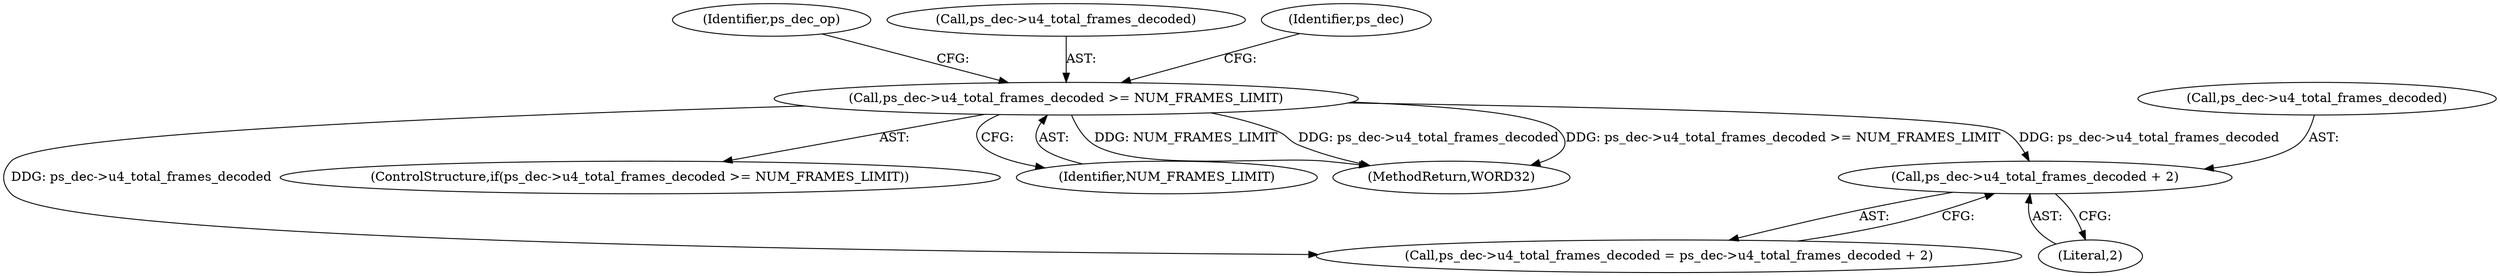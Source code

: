 digraph "0_Android_7109ce3f8f90a28ca9f0ee6e14f6ac5e414c62cf@pointer" {
"1001973" [label="(Call,ps_dec->u4_total_frames_decoded + 2)"];
"1000456" [label="(Call,ps_dec->u4_total_frames_decoded >= NUM_FRAMES_LIMIT)"];
"1000464" [label="(Identifier,ps_dec_op)"];
"1001973" [label="(Call,ps_dec->u4_total_frames_decoded + 2)"];
"1001974" [label="(Call,ps_dec->u4_total_frames_decoded)"];
"1001977" [label="(Literal,2)"];
"1000457" [label="(Call,ps_dec->u4_total_frames_decoded)"];
"1000471" [label="(Identifier,ps_dec)"];
"1001969" [label="(Call,ps_dec->u4_total_frames_decoded = ps_dec->u4_total_frames_decoded + 2)"];
"1000455" [label="(ControlStructure,if(ps_dec->u4_total_frames_decoded >= NUM_FRAMES_LIMIT))"];
"1000460" [label="(Identifier,NUM_FRAMES_LIMIT)"];
"1000456" [label="(Call,ps_dec->u4_total_frames_decoded >= NUM_FRAMES_LIMIT)"];
"1002160" [label="(MethodReturn,WORD32)"];
"1001973" -> "1001969"  [label="AST: "];
"1001973" -> "1001977"  [label="CFG: "];
"1001974" -> "1001973"  [label="AST: "];
"1001977" -> "1001973"  [label="AST: "];
"1001969" -> "1001973"  [label="CFG: "];
"1000456" -> "1001973"  [label="DDG: ps_dec->u4_total_frames_decoded"];
"1000456" -> "1000455"  [label="AST: "];
"1000456" -> "1000460"  [label="CFG: "];
"1000457" -> "1000456"  [label="AST: "];
"1000460" -> "1000456"  [label="AST: "];
"1000464" -> "1000456"  [label="CFG: "];
"1000471" -> "1000456"  [label="CFG: "];
"1000456" -> "1002160"  [label="DDG: NUM_FRAMES_LIMIT"];
"1000456" -> "1002160"  [label="DDG: ps_dec->u4_total_frames_decoded"];
"1000456" -> "1002160"  [label="DDG: ps_dec->u4_total_frames_decoded >= NUM_FRAMES_LIMIT"];
"1000456" -> "1001969"  [label="DDG: ps_dec->u4_total_frames_decoded"];
}
